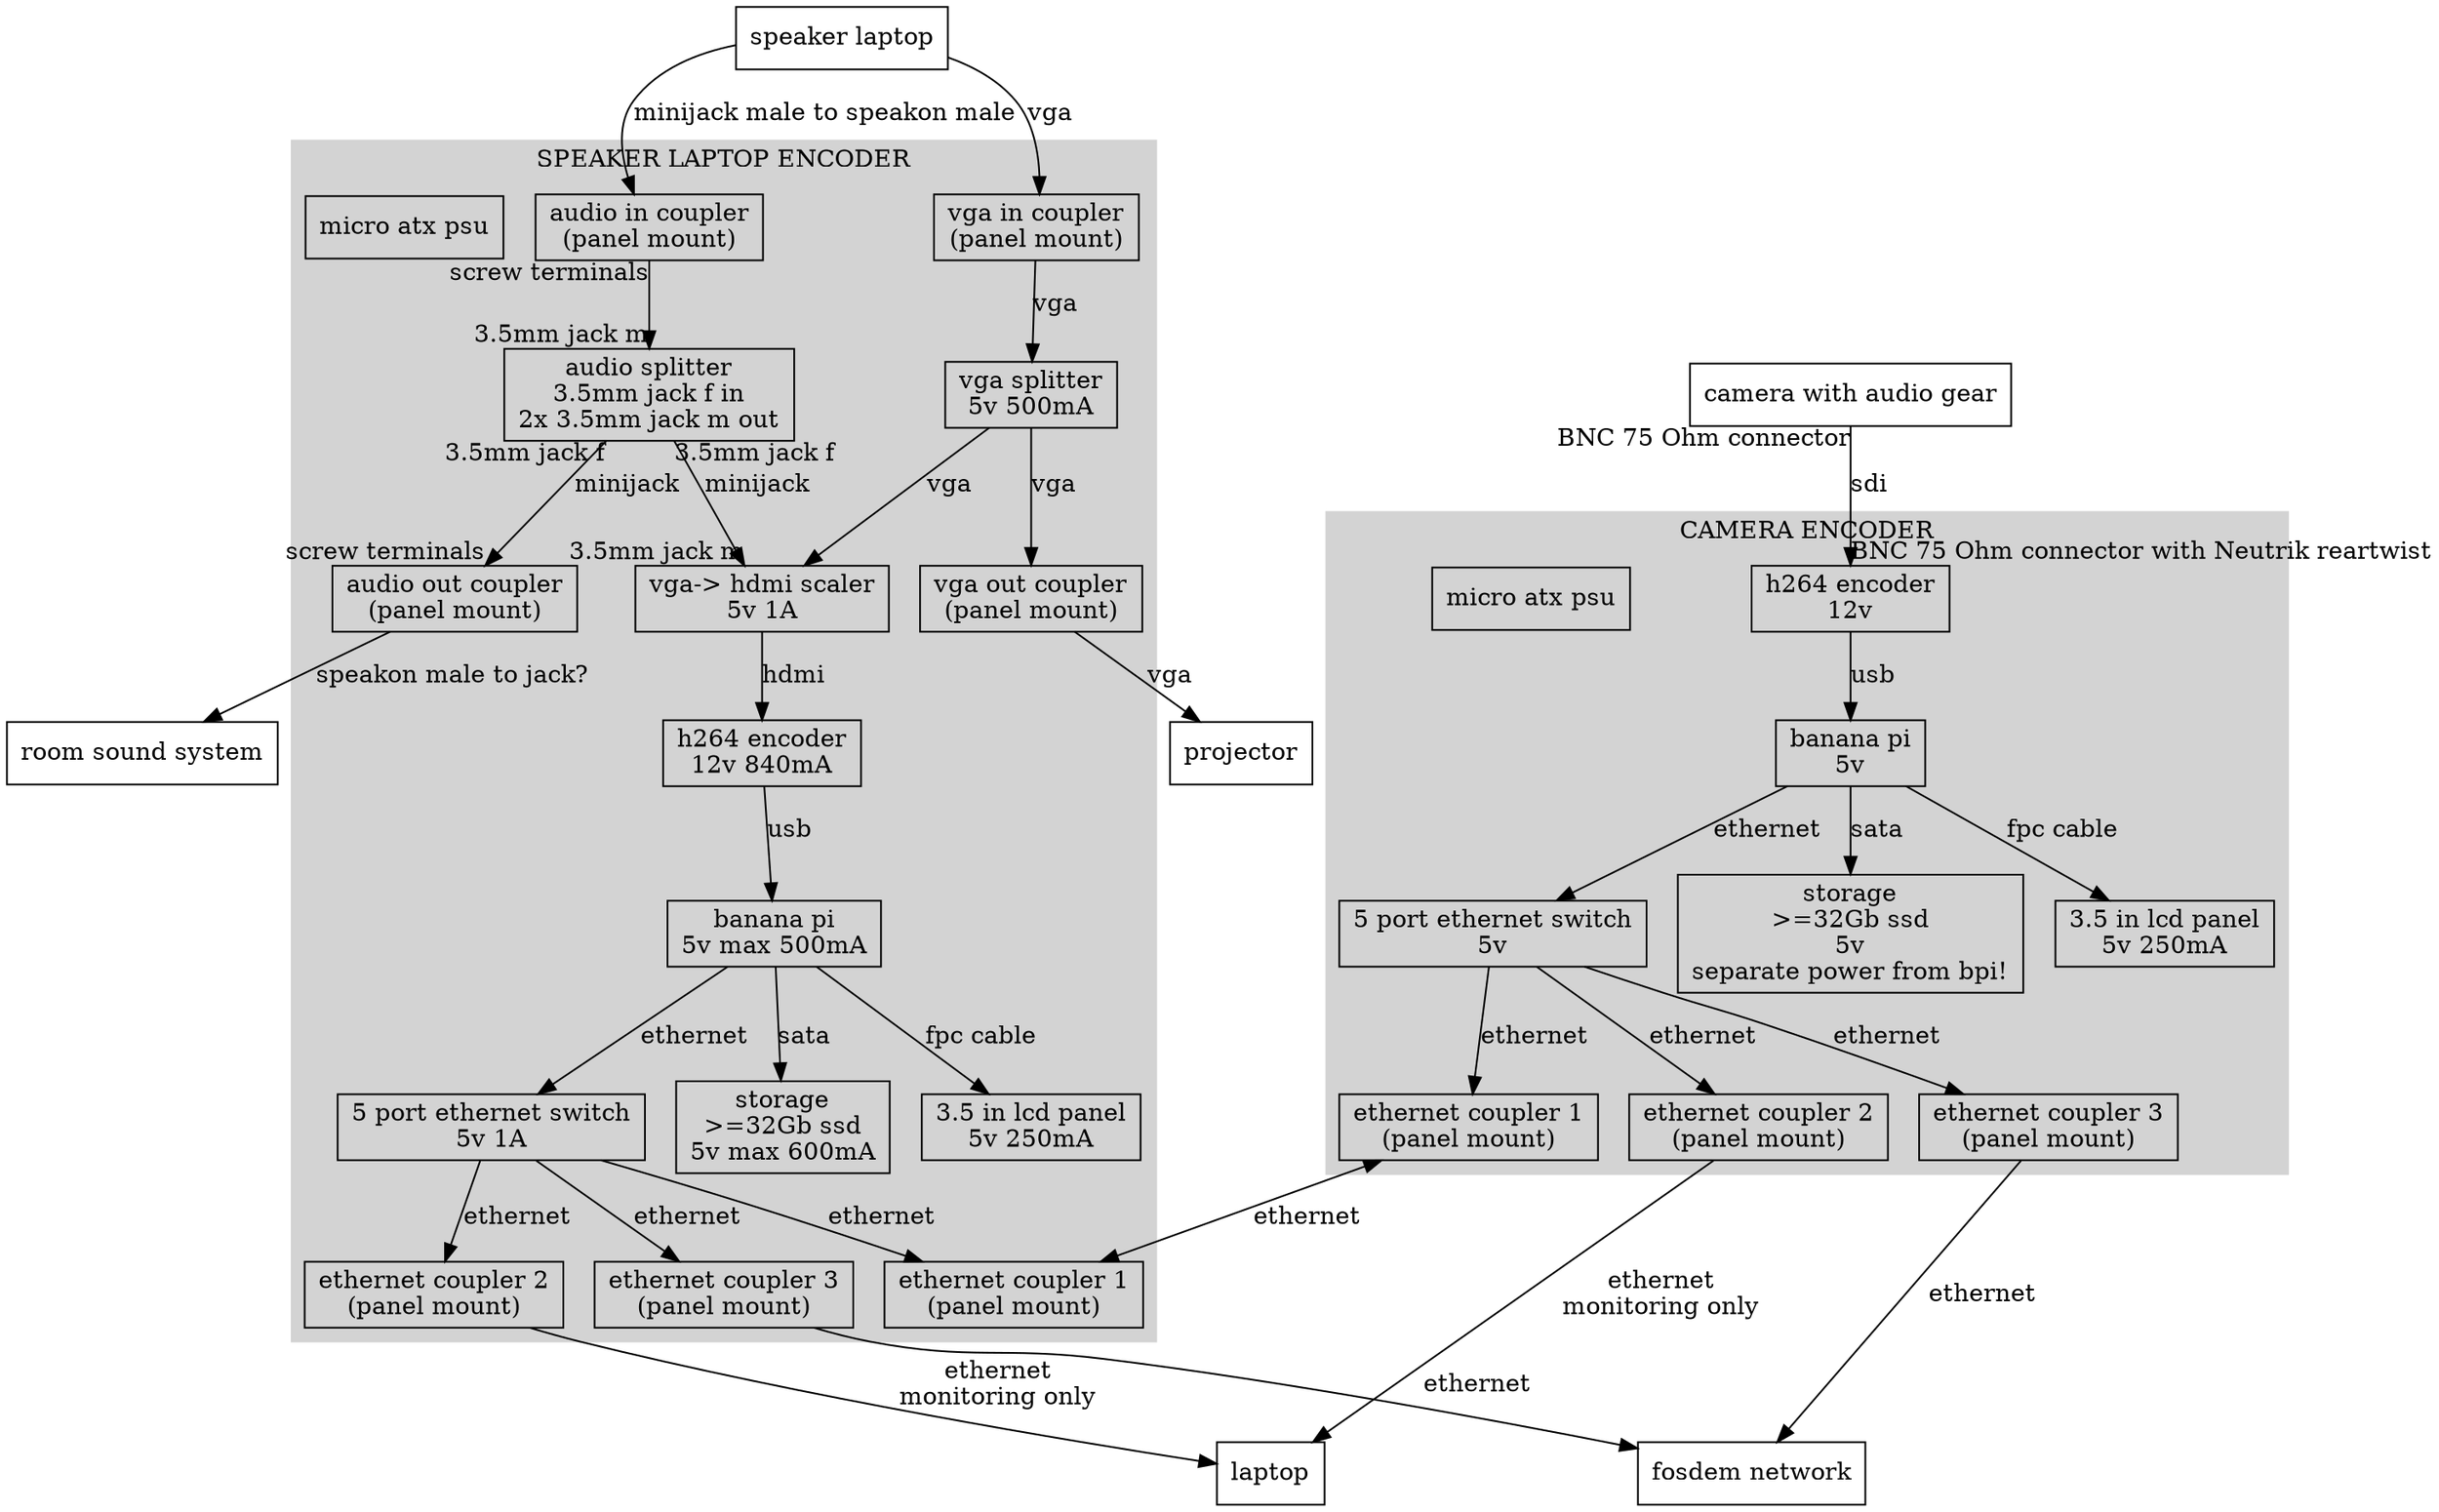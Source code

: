 digraph G {
	concentrate=true;
	node [shape=box];
	speaker_laptop [label="speaker laptop"];
	camera_with_audio_gear [label="camera with audio gear"];
	room_sound_system [label="room sound system"];
	inet [label="fosdem network"];

	subgraph cluster_speaker {
		style=filled;
		color=lightgrey;
		node [style=filled];
		//parts
		cluster_speaker_vga_in [label="vga in coupler\n(panel mount)", URL="http://eu.mouser.com/ProductDetail/Switchcraft/EHHD15FF/?qs=gNS5EA6ck2a8z5%2F0XaeFOw%3D%3D"];
		cluster_speaker_vga_out [label="vga out coupler\n(panel mount)", URL="http://eu.mouser.com/ProductDetail/Switchcraft/EHHD15FF/?qs=gNS5EA6ck2a8z5%2F0XaeFOw%3D%3D"];
		cluster_speaker_audio_in [label="audio in coupler\n(panel mount)", URL="http://www.bax-shop.nl/luidspreker-pluggen/neutrik-nl4mp-st-speakon-4-polig-chassisdeel-male/product-details.html"];
		cluster_speaker_audio_out [label="audio out coupler\n(panel mount)", URL="http://www.bax-shop.nl/luidspreker-pluggen/neutrik-nl4mp-st-speakon-4-polig-chassisdeel-male/product-details.html"];
		cluster_speaker_audio_splitter [label="audio splitter\n3.5mm jack f in\n2x 3.5mm jack m out", URL=""];
		cluster_speaker_vga_splitter [label="vga splitter\n5v 500mA", URL="http://www.lindy.co.uk/audio-video-c2/splitters-c159/vga-c160/2-port-vga-splitter-150mhz-p6701"];
		cluster_speaker_vgahdmi [label="vga-> hdmi scaler\n5v 1A", URL="http://www.lenkeng.com/china/showproduct.asp?id=153"];
		cluster_speaker_h264 [label="h264 encoder\n12v 840mA", URL="https://www.blackmagicdesign.com/products/h264prorecorder/techspecs/"];
		cluster_speaker_bpi [label="banana pi\n5v max 500mA", URL="http://www.bananapi.org/p/product.html"];
		cluster_speaker_switch [label="5 port ethernet switch\n5v 1A" URL="http://us.dlink.com/wp-content/uploads/2014/03/GO-SW-8G_REVC_DATASHEET_1.00_EN.pdf"];
		cluster_speaker_switch_1 [label="ethernet coupler 1\n(panel mount)", URL="http://www.alibaba.com/product-detail/Panel-mount-Screw-lock-Cat5e-Coupler_1799594993.html"];
		cluster_speaker_switch_2 [label="ethernet coupler 2\n(panel mount)", URL="http://www.alibaba.com/product-detail/Panel-mount-Screw-lock-Cat5e-Coupler_1799594993.html"];
		cluster_speaker_switch_3 [label="ethernet coupler 3\n(panel mount)", URL="http://www.alibaba.com/product-detail/Panel-mount-Screw-lock-Cat5e-Coupler_1799594993.html"];
		cluster_speaker_storage [label="storage\n>=32Gb ssd\n5v max 600mA"];
		cluster_speaker_monitoring_panel [label="3.5 in lcd panel\n5v 250mA", URL="http://embeddedcomputer.nl/banana-pi-14/banana-pi-3-5-lcd-screen.html"];
		cluster_psu [label="micro atx psu", URL="http://www.lc-power.com/produkte/netzteile/micro-atx/lc380m-v22"];
		//internal cabling
		cluster_speaker_vga_in -> cluster_speaker_vga_splitter [label="vga"];
		cluster_speaker_vga_splitter -> cluster_speaker_vga_out [label="vga"];
		cluster_speaker_vga_splitter -> cluster_speaker_vgahdmi [label="vga"];
		cluster_speaker_audio_in -> cluster_speaker_audio_splitter [taillabel="screw terminals", headlabel="3.5mm jack m"];
		cluster_speaker_audio_splitter -> cluster_speaker_vgahdmi [label="minijack", taillabel="3.5mm jack f", headlabel="3.5mm jack m"];
		cluster_speaker_audio_splitter -> cluster_speaker_audio_out [label="minijack", taillabel="3.5mm jack f", headlabel="screw terminals"];
		cluster_speaker_vgahdmi -> cluster_speaker_h264 [label="hdmi"];
		cluster_speaker_h264 -> cluster_speaker_bpi [label="usb"];
		cluster_speaker_bpi -> cluster_speaker_switch [label="ethernet"];
		cluster_speaker_bpi -> cluster_speaker_storage [label="sata"];
		cluster_speaker_bpi -> cluster_speaker_monitoring_panel [label="fpc cable"];
		cluster_speaker_switch -> cluster_speaker_switch_1 [label="ethernet"];
		cluster_speaker_switch -> cluster_speaker_switch_2 [label="ethernet"];
		cluster_speaker_switch -> cluster_speaker_switch_3 [label="ethernet"];
		label = "SPEAKER LAPTOP ENCODER";
	}

	subgraph cluster_camera {
		style=filled;
		color=lightgrey;
		node [style=filled];
		//parts
		cluster_camera_h264 [label="h264 encoder\n12v", URL="https://www.blackmagicdesign.com/products/h264prorecorder/techspecs/"];
		cluster_camera_bpi [label="banana pi\n5v", URL="http://www.bananapi.org/p/product.html"];
		cluster_camera_switch [label="5 port ethernet switch\n5v", URL="http://us.dlink.com/wp-content/uploads/2014/03/GO-SW-8G_REVC_DATASHEET_1.00_EN.pdf"];
		cluster_camera_switch_1 [label="ethernet coupler 1\n(panel mount)", URL="http://www.alibaba.com/product-detail/Panel-mount-Screw-lock-Cat5e-Coupler_1799594993.html"];
		cluster_camera_switch_2 [label="ethernet coupler 2\n(panel mount)", URL="http://www.alibaba.com/product-detail/Panel-mount-Screw-lock-Cat5e-Coupler_1799594993.html"];
		cluster_camera_switch_3 [label="ethernet coupler 3\n(panel mount)", URL="http://www.alibaba.com/product-detail/Panel-mount-Screw-lock-Cat5e-Coupler_1799594993.html"];
		cluster_camera_storage [label="storage\n>=32Gb ssd\n5v\nseparate power from bpi!"];
		cluster_camera_monitoring_panel [label="3.5 in lcd panel\n5v 250mA", URL="http://embeddedcomputer.nl/banana-pi-14/banana-pi-3-5-lcd-screen.html"];
		cluster_camera_psu [label="micro atx psu", URL="http://www.lc-power.com/produkte/netzteile/micro-atx/lc380m-v22"];
		//internal cabling
		cluster_camera_h264 -> cluster_camera_bpi [label="usb"];
		cluster_camera_bpi -> cluster_camera_switch [label="ethernet"];
		cluster_camera_bpi -> cluster_camera_storage [label="sata"];
		cluster_camera_bpi -> cluster_camera_monitoring_panel [label="fpc cable"];
		cluster_camera_switch -> cluster_camera_switch_1 [label="ethernet"];
		cluster_camera_switch -> cluster_camera_switch_2 [label="ethernet"];
		cluster_camera_switch -> cluster_camera_switch_3 [label="ethernet"];
		label = "CAMERA ENCODER";
	}

	camera_with_audio_gear -> cluster_camera_h264 [label = "sdi", taillabel="BNC 75 Ohm connector", headlabel="BNC 75 Ohm connector with Neutrik reartwist"];
	cluster_camera_switch_1 -> cluster_speaker_switch_1 [dir="both", label="ethernet"];
	cluster_camera_switch_2 -> laptop [label= "ethernet\nmonitoring only"];
        cluster_camera_switch_3 -> inet [label="ethernet"];
	cluster_speaker_switch_2 -> laptop [label= "ethernet\nmonitoring only"];
	cluster_speaker_switch_3 -> inet [label="ethernet"];
	speaker_laptop -> cluster_speaker_vga_in [label = "vga"];
        cluster_speaker_vga_out -> projector [label = "vga"];
	speaker_laptop -> cluster_speaker_audio_in [label= "minijack male to speakon male"];
	cluster_speaker_audio_out -> room_sound_system [label="speakon male to jack?"];
}
